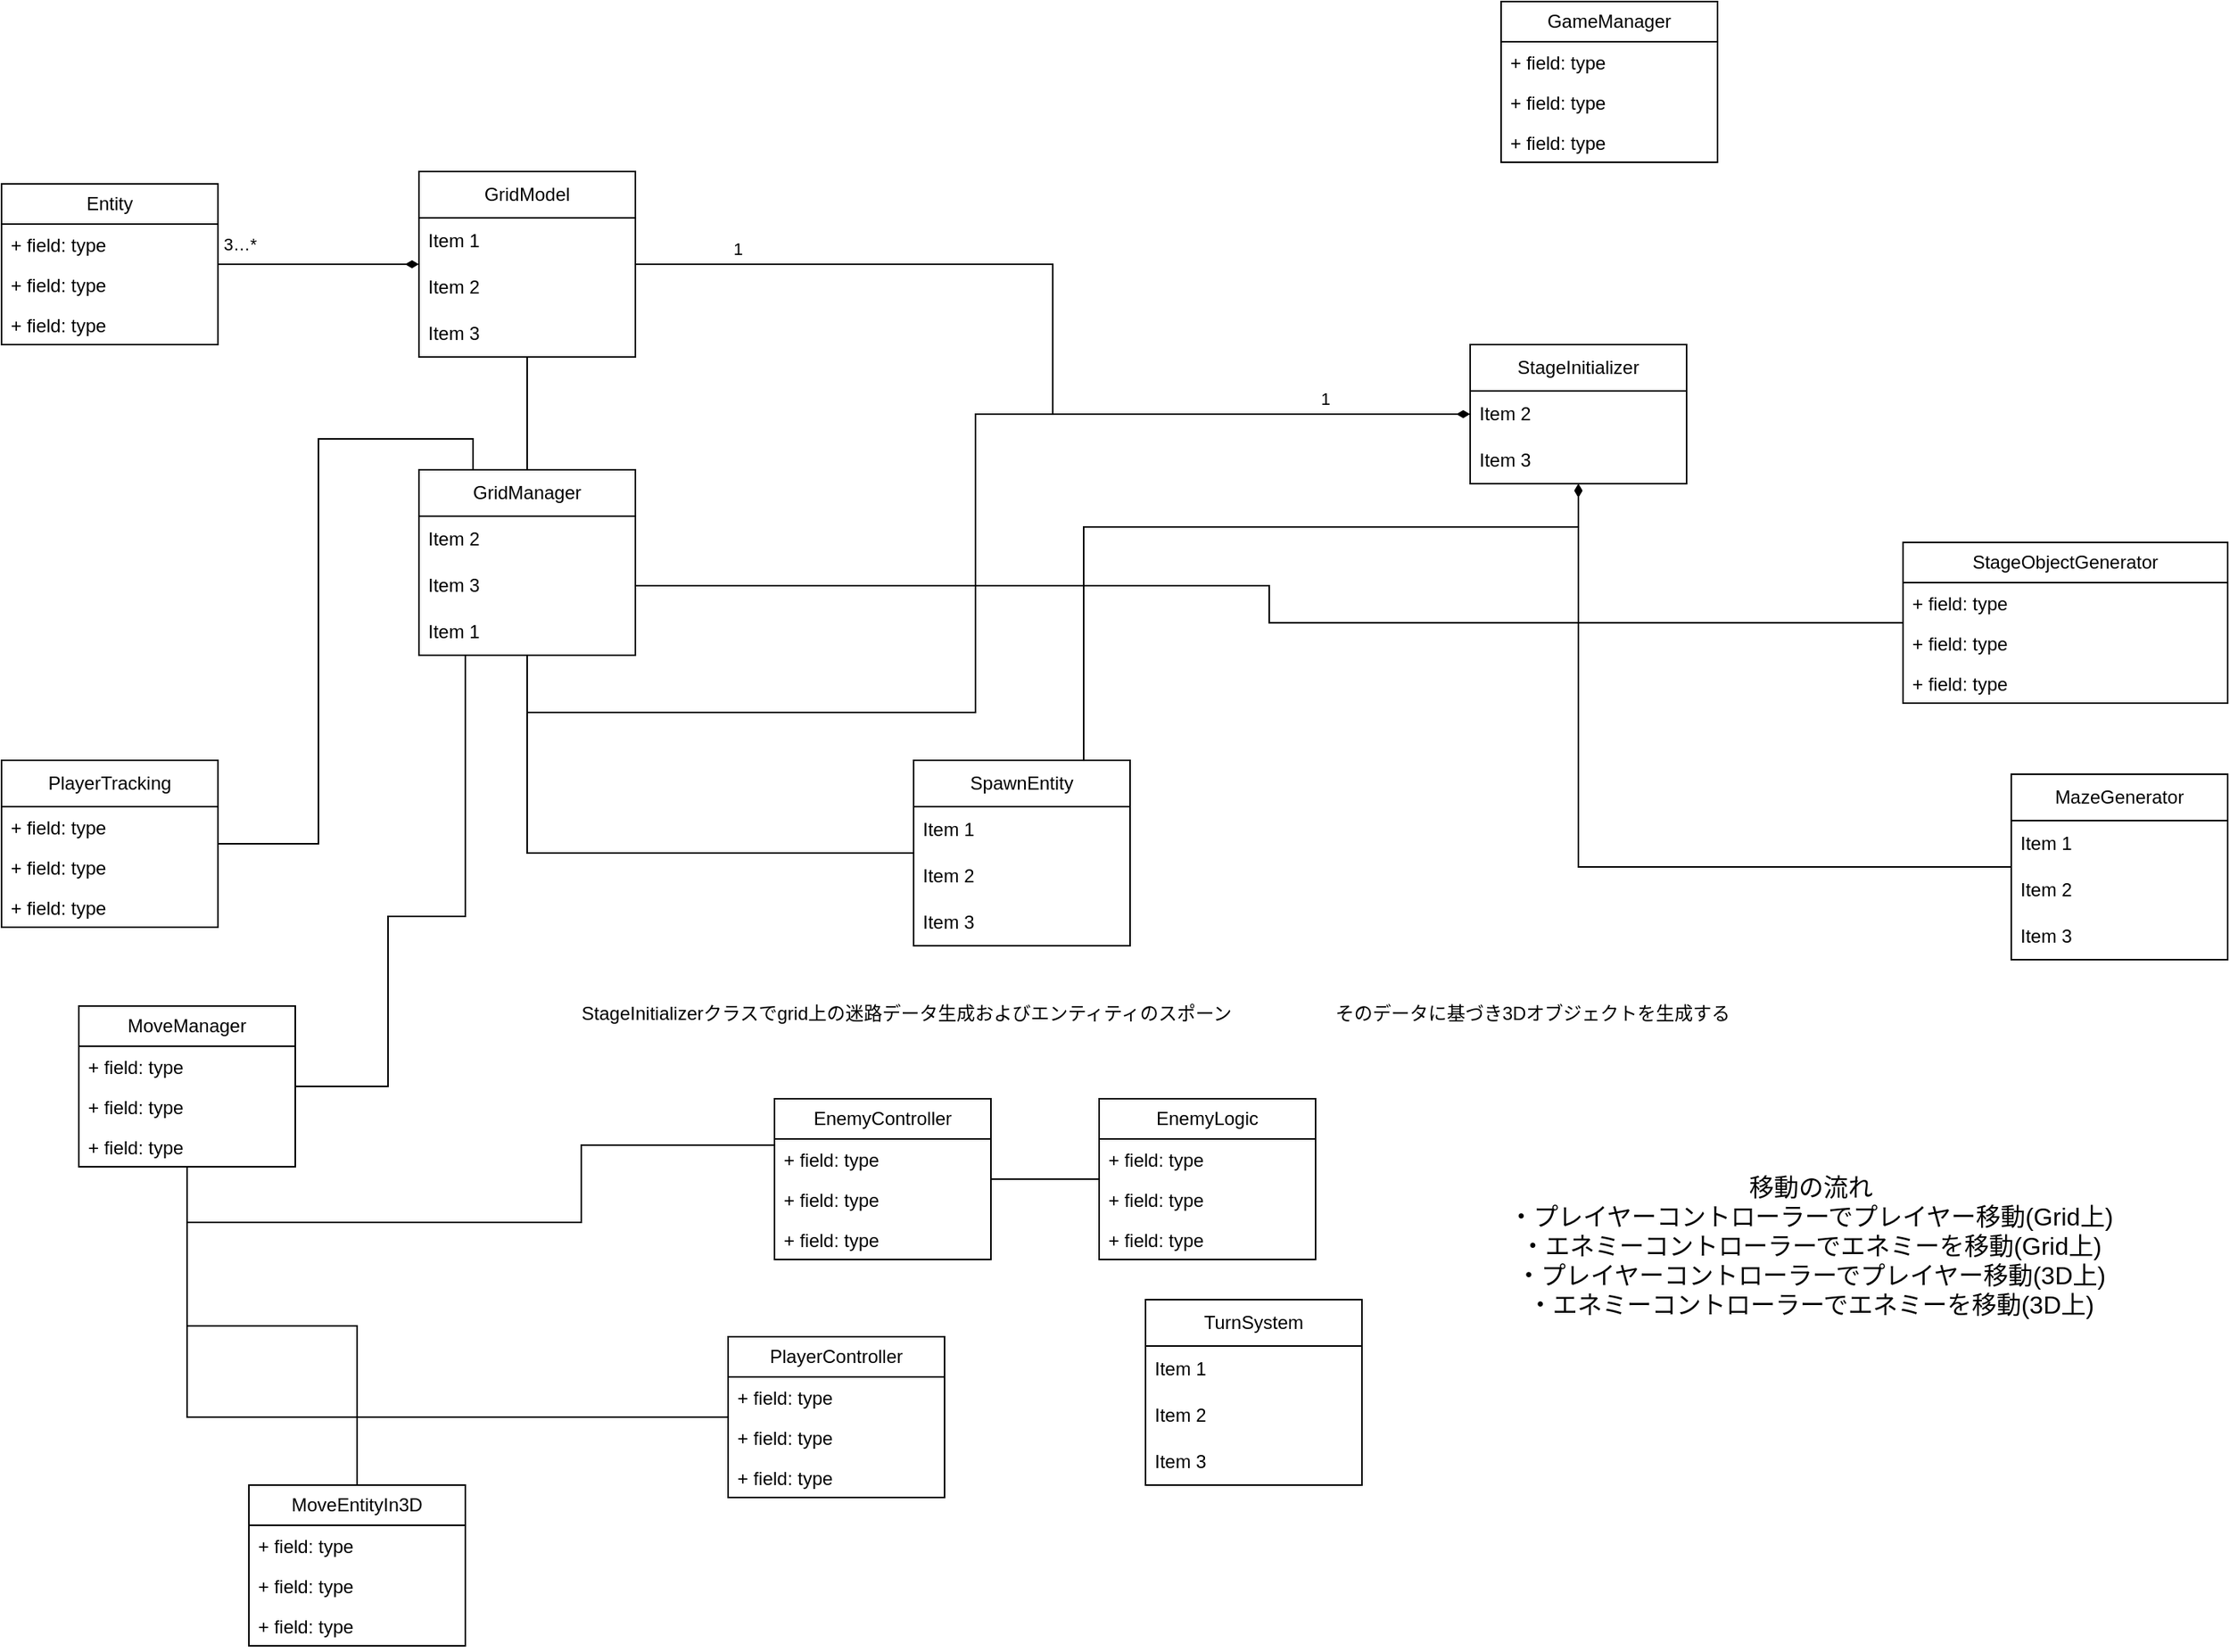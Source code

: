<mxfile version="26.0.6">
  <diagram id="C5RBs43oDa-KdzZeNtuy" name="Page-1">
    <mxGraphModel dx="1493" dy="645" grid="1" gridSize="10" guides="1" tooltips="1" connect="1" arrows="1" fold="1" page="1" pageScale="1" pageWidth="1654" pageHeight="1169" math="0" shadow="0">
      <root>
        <mxCell id="WIyWlLk6GJQsqaUBKTNV-0" />
        <mxCell id="WIyWlLk6GJQsqaUBKTNV-1" parent="WIyWlLk6GJQsqaUBKTNV-0" />
        <mxCell id="fzdSfM4981i4qxSTPfe_-46" style="edgeStyle=orthogonalEdgeStyle;rounded=0;orthogonalLoop=1;jettySize=auto;html=1;endArrow=diamondThin;endFill=1;endSize=6;" parent="WIyWlLk6GJQsqaUBKTNV-1" source="fzdSfM4981i4qxSTPfe_-0" target="fzdSfM4981i4qxSTPfe_-8" edge="1">
          <mxGeometry relative="1" as="geometry" />
        </mxCell>
        <mxCell id="3nV1PzhZ65kFF9xZ_xXm-18" value="1" style="edgeLabel;html=1;align=center;verticalAlign=middle;resizable=0;points=[];" parent="fzdSfM4981i4qxSTPfe_-46" vertex="1" connectable="0">
          <mxGeometry x="-0.795" relative="1" as="geometry">
            <mxPoint y="-10" as="offset" />
          </mxGeometry>
        </mxCell>
        <mxCell id="3nV1PzhZ65kFF9xZ_xXm-19" value="1" style="edgeLabel;html=1;align=center;verticalAlign=middle;resizable=0;points=[];" parent="fzdSfM4981i4qxSTPfe_-46" vertex="1" connectable="0">
          <mxGeometry x="0.705" y="2" relative="1" as="geometry">
            <mxPoint y="-8" as="offset" />
          </mxGeometry>
        </mxCell>
        <mxCell id="fzdSfM4981i4qxSTPfe_-0" value="GridModel" style="swimlane;fontStyle=0;childLayout=stackLayout;horizontal=1;startSize=30;horizontalStack=0;resizeParent=1;resizeParentMax=0;resizeLast=0;collapsible=1;marginBottom=0;whiteSpace=wrap;html=1;" parent="WIyWlLk6GJQsqaUBKTNV-1" vertex="1">
          <mxGeometry x="440" y="150" width="140" height="120" as="geometry" />
        </mxCell>
        <mxCell id="fzdSfM4981i4qxSTPfe_-1" value="Item 1" style="text;strokeColor=none;fillColor=none;align=left;verticalAlign=middle;spacingLeft=4;spacingRight=4;overflow=hidden;points=[[0,0.5],[1,0.5]];portConstraint=eastwest;rotatable=0;whiteSpace=wrap;html=1;" parent="fzdSfM4981i4qxSTPfe_-0" vertex="1">
          <mxGeometry y="30" width="140" height="30" as="geometry" />
        </mxCell>
        <mxCell id="fzdSfM4981i4qxSTPfe_-2" value="Item 2" style="text;strokeColor=none;fillColor=none;align=left;verticalAlign=middle;spacingLeft=4;spacingRight=4;overflow=hidden;points=[[0,0.5],[1,0.5]];portConstraint=eastwest;rotatable=0;whiteSpace=wrap;html=1;" parent="fzdSfM4981i4qxSTPfe_-0" vertex="1">
          <mxGeometry y="60" width="140" height="30" as="geometry" />
        </mxCell>
        <mxCell id="fzdSfM4981i4qxSTPfe_-3" value="Item 3" style="text;strokeColor=none;fillColor=none;align=left;verticalAlign=middle;spacingLeft=4;spacingRight=4;overflow=hidden;points=[[0,0.5],[1,0.5]];portConstraint=eastwest;rotatable=0;whiteSpace=wrap;html=1;" parent="fzdSfM4981i4qxSTPfe_-0" vertex="1">
          <mxGeometry y="90" width="140" height="30" as="geometry" />
        </mxCell>
        <mxCell id="fzdSfM4981i4qxSTPfe_-31" style="edgeStyle=orthogonalEdgeStyle;rounded=0;orthogonalLoop=1;jettySize=auto;html=1;endArrow=none;startFill=0;" parent="WIyWlLk6GJQsqaUBKTNV-1" source="fzdSfM4981i4qxSTPfe_-0" target="fzdSfM4981i4qxSTPfe_-4" edge="1">
          <mxGeometry relative="1" as="geometry" />
        </mxCell>
        <mxCell id="3nV1PzhZ65kFF9xZ_xXm-46" style="edgeStyle=orthogonalEdgeStyle;rounded=0;orthogonalLoop=1;jettySize=auto;html=1;endArrow=none;endFill=1;startFill=0;" parent="WIyWlLk6GJQsqaUBKTNV-1" source="fzdSfM4981i4qxSTPfe_-4" target="fzdSfM4981i4qxSTPfe_-8" edge="1">
          <mxGeometry relative="1" as="geometry">
            <Array as="points">
              <mxPoint x="800" y="500" />
            </Array>
          </mxGeometry>
        </mxCell>
        <mxCell id="fzdSfM4981i4qxSTPfe_-4" value="GridManager" style="swimlane;fontStyle=0;childLayout=stackLayout;horizontal=1;startSize=30;horizontalStack=0;resizeParent=1;resizeParentMax=0;resizeLast=0;collapsible=1;marginBottom=0;whiteSpace=wrap;html=1;" parent="WIyWlLk6GJQsqaUBKTNV-1" vertex="1">
          <mxGeometry x="440" y="343" width="140" height="120" as="geometry" />
        </mxCell>
        <mxCell id="fzdSfM4981i4qxSTPfe_-6" value="Item 2" style="text;strokeColor=none;fillColor=none;align=left;verticalAlign=middle;spacingLeft=4;spacingRight=4;overflow=hidden;points=[[0,0.5],[1,0.5]];portConstraint=eastwest;rotatable=0;whiteSpace=wrap;html=1;" parent="fzdSfM4981i4qxSTPfe_-4" vertex="1">
          <mxGeometry y="30" width="140" height="30" as="geometry" />
        </mxCell>
        <mxCell id="fzdSfM4981i4qxSTPfe_-7" value="Item 3" style="text;strokeColor=none;fillColor=none;align=left;verticalAlign=middle;spacingLeft=4;spacingRight=4;overflow=hidden;points=[[0,0.5],[1,0.5]];portConstraint=eastwest;rotatable=0;whiteSpace=wrap;html=1;" parent="fzdSfM4981i4qxSTPfe_-4" vertex="1">
          <mxGeometry y="60" width="140" height="30" as="geometry" />
        </mxCell>
        <mxCell id="fzdSfM4981i4qxSTPfe_-5" value="Item 1" style="text;strokeColor=none;fillColor=none;align=left;verticalAlign=middle;spacingLeft=4;spacingRight=4;overflow=hidden;points=[[0,0.5],[1,0.5]];portConstraint=eastwest;rotatable=0;whiteSpace=wrap;html=1;" parent="fzdSfM4981i4qxSTPfe_-4" vertex="1">
          <mxGeometry y="90" width="140" height="30" as="geometry" />
        </mxCell>
        <mxCell id="fzdSfM4981i4qxSTPfe_-8" value="StageInitializer" style="swimlane;fontStyle=0;childLayout=stackLayout;horizontal=1;startSize=30;horizontalStack=0;resizeParent=1;resizeParentMax=0;resizeLast=0;collapsible=1;marginBottom=0;whiteSpace=wrap;html=1;" parent="WIyWlLk6GJQsqaUBKTNV-1" vertex="1">
          <mxGeometry x="1120" y="262" width="140" height="90" as="geometry" />
        </mxCell>
        <mxCell id="fzdSfM4981i4qxSTPfe_-10" value="Item 2" style="text;strokeColor=none;fillColor=none;align=left;verticalAlign=middle;spacingLeft=4;spacingRight=4;overflow=hidden;points=[[0,0.5],[1,0.5]];portConstraint=eastwest;rotatable=0;whiteSpace=wrap;html=1;" parent="fzdSfM4981i4qxSTPfe_-8" vertex="1">
          <mxGeometry y="30" width="140" height="30" as="geometry" />
        </mxCell>
        <mxCell id="fzdSfM4981i4qxSTPfe_-11" value="Item 3" style="text;strokeColor=none;fillColor=none;align=left;verticalAlign=middle;spacingLeft=4;spacingRight=4;overflow=hidden;points=[[0,0.5],[1,0.5]];portConstraint=eastwest;rotatable=0;whiteSpace=wrap;html=1;" parent="fzdSfM4981i4qxSTPfe_-8" vertex="1">
          <mxGeometry y="60" width="140" height="30" as="geometry" />
        </mxCell>
        <mxCell id="3nV1PzhZ65kFF9xZ_xXm-27" style="edgeStyle=orthogonalEdgeStyle;rounded=0;orthogonalLoop=1;jettySize=auto;html=1;endArrow=diamondThin;endFill=1;" parent="WIyWlLk6GJQsqaUBKTNV-1" source="fzdSfM4981i4qxSTPfe_-12" target="fzdSfM4981i4qxSTPfe_-8" edge="1">
          <mxGeometry relative="1" as="geometry" />
        </mxCell>
        <mxCell id="fzdSfM4981i4qxSTPfe_-12" value="MazeGenerator" style="swimlane;fontStyle=0;childLayout=stackLayout;horizontal=1;startSize=30;horizontalStack=0;resizeParent=1;resizeParentMax=0;resizeLast=0;collapsible=1;marginBottom=0;whiteSpace=wrap;html=1;" parent="WIyWlLk6GJQsqaUBKTNV-1" vertex="1">
          <mxGeometry x="1470" y="540" width="140" height="120" as="geometry" />
        </mxCell>
        <mxCell id="fzdSfM4981i4qxSTPfe_-13" value="Item 1" style="text;strokeColor=none;fillColor=none;align=left;verticalAlign=middle;spacingLeft=4;spacingRight=4;overflow=hidden;points=[[0,0.5],[1,0.5]];portConstraint=eastwest;rotatable=0;whiteSpace=wrap;html=1;" parent="fzdSfM4981i4qxSTPfe_-12" vertex="1">
          <mxGeometry y="30" width="140" height="30" as="geometry" />
        </mxCell>
        <mxCell id="fzdSfM4981i4qxSTPfe_-14" value="Item 2" style="text;strokeColor=none;fillColor=none;align=left;verticalAlign=middle;spacingLeft=4;spacingRight=4;overflow=hidden;points=[[0,0.5],[1,0.5]];portConstraint=eastwest;rotatable=0;whiteSpace=wrap;html=1;" parent="fzdSfM4981i4qxSTPfe_-12" vertex="1">
          <mxGeometry y="60" width="140" height="30" as="geometry" />
        </mxCell>
        <mxCell id="fzdSfM4981i4qxSTPfe_-15" value="Item 3" style="text;strokeColor=none;fillColor=none;align=left;verticalAlign=middle;spacingLeft=4;spacingRight=4;overflow=hidden;points=[[0,0.5],[1,0.5]];portConstraint=eastwest;rotatable=0;whiteSpace=wrap;html=1;" parent="fzdSfM4981i4qxSTPfe_-12" vertex="1">
          <mxGeometry y="90" width="140" height="30" as="geometry" />
        </mxCell>
        <mxCell id="3nV1PzhZ65kFF9xZ_xXm-28" style="edgeStyle=orthogonalEdgeStyle;rounded=0;orthogonalLoop=1;jettySize=auto;html=1;endArrow=diamondThin;endFill=1;" parent="WIyWlLk6GJQsqaUBKTNV-1" source="fzdSfM4981i4qxSTPfe_-17" target="fzdSfM4981i4qxSTPfe_-8" edge="1">
          <mxGeometry relative="1" as="geometry">
            <Array as="points">
              <mxPoint x="870" y="380" />
            </Array>
          </mxGeometry>
        </mxCell>
        <mxCell id="3nV1PzhZ65kFF9xZ_xXm-59" style="edgeStyle=orthogonalEdgeStyle;rounded=0;orthogonalLoop=1;jettySize=auto;html=1;endArrow=none;startFill=0;" parent="WIyWlLk6GJQsqaUBKTNV-1" source="fzdSfM4981i4qxSTPfe_-17" target="fzdSfM4981i4qxSTPfe_-4" edge="1">
          <mxGeometry relative="1" as="geometry" />
        </mxCell>
        <mxCell id="fzdSfM4981i4qxSTPfe_-17" value="SpawnEntity" style="swimlane;fontStyle=0;childLayout=stackLayout;horizontal=1;startSize=30;horizontalStack=0;resizeParent=1;resizeParentMax=0;resizeLast=0;collapsible=1;marginBottom=0;whiteSpace=wrap;html=1;" parent="WIyWlLk6GJQsqaUBKTNV-1" vertex="1">
          <mxGeometry x="760" y="531" width="140" height="120" as="geometry" />
        </mxCell>
        <mxCell id="fzdSfM4981i4qxSTPfe_-18" value="Item 1" style="text;strokeColor=none;fillColor=none;align=left;verticalAlign=middle;spacingLeft=4;spacingRight=4;overflow=hidden;points=[[0,0.5],[1,0.5]];portConstraint=eastwest;rotatable=0;whiteSpace=wrap;html=1;" parent="fzdSfM4981i4qxSTPfe_-17" vertex="1">
          <mxGeometry y="30" width="140" height="30" as="geometry" />
        </mxCell>
        <mxCell id="fzdSfM4981i4qxSTPfe_-19" value="Item 2" style="text;strokeColor=none;fillColor=none;align=left;verticalAlign=middle;spacingLeft=4;spacingRight=4;overflow=hidden;points=[[0,0.5],[1,0.5]];portConstraint=eastwest;rotatable=0;whiteSpace=wrap;html=1;" parent="fzdSfM4981i4qxSTPfe_-17" vertex="1">
          <mxGeometry y="60" width="140" height="30" as="geometry" />
        </mxCell>
        <mxCell id="fzdSfM4981i4qxSTPfe_-20" value="Item 3" style="text;strokeColor=none;fillColor=none;align=left;verticalAlign=middle;spacingLeft=4;spacingRight=4;overflow=hidden;points=[[0,0.5],[1,0.5]];portConstraint=eastwest;rotatable=0;whiteSpace=wrap;html=1;" parent="fzdSfM4981i4qxSTPfe_-17" vertex="1">
          <mxGeometry y="90" width="140" height="30" as="geometry" />
        </mxCell>
        <mxCell id="3nV1PzhZ65kFF9xZ_xXm-24" style="edgeStyle=orthogonalEdgeStyle;rounded=0;orthogonalLoop=1;jettySize=auto;html=1;endArrow=diamondThin;endFill=1;" parent="WIyWlLk6GJQsqaUBKTNV-1" source="3nV1PzhZ65kFF9xZ_xXm-20" target="fzdSfM4981i4qxSTPfe_-0" edge="1">
          <mxGeometry relative="1" as="geometry" />
        </mxCell>
        <mxCell id="3nV1PzhZ65kFF9xZ_xXm-25" value="3…*" style="edgeLabel;html=1;align=center;verticalAlign=middle;resizable=0;points=[];" parent="3nV1PzhZ65kFF9xZ_xXm-24" vertex="1" connectable="0">
          <mxGeometry x="-0.793" y="2" relative="1" as="geometry">
            <mxPoint y="-11" as="offset" />
          </mxGeometry>
        </mxCell>
        <mxCell id="3nV1PzhZ65kFF9xZ_xXm-20" value="Entity" style="swimlane;fontStyle=0;childLayout=stackLayout;horizontal=1;startSize=26;fillColor=none;horizontalStack=0;resizeParent=1;resizeParentMax=0;resizeLast=0;collapsible=1;marginBottom=0;whiteSpace=wrap;html=1;" parent="WIyWlLk6GJQsqaUBKTNV-1" vertex="1">
          <mxGeometry x="170" y="158" width="140" height="104" as="geometry" />
        </mxCell>
        <mxCell id="3nV1PzhZ65kFF9xZ_xXm-21" value="+ field: type" style="text;strokeColor=none;fillColor=none;align=left;verticalAlign=top;spacingLeft=4;spacingRight=4;overflow=hidden;rotatable=0;points=[[0,0.5],[1,0.5]];portConstraint=eastwest;whiteSpace=wrap;html=1;" parent="3nV1PzhZ65kFF9xZ_xXm-20" vertex="1">
          <mxGeometry y="26" width="140" height="26" as="geometry" />
        </mxCell>
        <mxCell id="3nV1PzhZ65kFF9xZ_xXm-22" value="+ field: type" style="text;strokeColor=none;fillColor=none;align=left;verticalAlign=top;spacingLeft=4;spacingRight=4;overflow=hidden;rotatable=0;points=[[0,0.5],[1,0.5]];portConstraint=eastwest;whiteSpace=wrap;html=1;" parent="3nV1PzhZ65kFF9xZ_xXm-20" vertex="1">
          <mxGeometry y="52" width="140" height="26" as="geometry" />
        </mxCell>
        <mxCell id="3nV1PzhZ65kFF9xZ_xXm-23" value="+ field: type" style="text;strokeColor=none;fillColor=none;align=left;verticalAlign=top;spacingLeft=4;spacingRight=4;overflow=hidden;rotatable=0;points=[[0,0.5],[1,0.5]];portConstraint=eastwest;whiteSpace=wrap;html=1;" parent="3nV1PzhZ65kFF9xZ_xXm-20" vertex="1">
          <mxGeometry y="78" width="140" height="26" as="geometry" />
        </mxCell>
        <mxCell id="3nV1PzhZ65kFF9xZ_xXm-29" value="GameManager" style="swimlane;fontStyle=0;childLayout=stackLayout;horizontal=1;startSize=26;fillColor=none;horizontalStack=0;resizeParent=1;resizeParentMax=0;resizeLast=0;collapsible=1;marginBottom=0;whiteSpace=wrap;html=1;" parent="WIyWlLk6GJQsqaUBKTNV-1" vertex="1">
          <mxGeometry x="1140" y="40" width="140" height="104" as="geometry" />
        </mxCell>
        <mxCell id="3nV1PzhZ65kFF9xZ_xXm-30" value="+ field: type" style="text;strokeColor=none;fillColor=none;align=left;verticalAlign=top;spacingLeft=4;spacingRight=4;overflow=hidden;rotatable=0;points=[[0,0.5],[1,0.5]];portConstraint=eastwest;whiteSpace=wrap;html=1;" parent="3nV1PzhZ65kFF9xZ_xXm-29" vertex="1">
          <mxGeometry y="26" width="140" height="26" as="geometry" />
        </mxCell>
        <mxCell id="3nV1PzhZ65kFF9xZ_xXm-31" value="+ field: type" style="text;strokeColor=none;fillColor=none;align=left;verticalAlign=top;spacingLeft=4;spacingRight=4;overflow=hidden;rotatable=0;points=[[0,0.5],[1,0.5]];portConstraint=eastwest;whiteSpace=wrap;html=1;" parent="3nV1PzhZ65kFF9xZ_xXm-29" vertex="1">
          <mxGeometry y="52" width="140" height="26" as="geometry" />
        </mxCell>
        <mxCell id="3nV1PzhZ65kFF9xZ_xXm-32" value="+ field: type" style="text;strokeColor=none;fillColor=none;align=left;verticalAlign=top;spacingLeft=4;spacingRight=4;overflow=hidden;rotatable=0;points=[[0,0.5],[1,0.5]];portConstraint=eastwest;whiteSpace=wrap;html=1;" parent="3nV1PzhZ65kFF9xZ_xXm-29" vertex="1">
          <mxGeometry y="78" width="140" height="26" as="geometry" />
        </mxCell>
        <mxCell id="3nV1PzhZ65kFF9xZ_xXm-33" value="StageInitializerクラスでgrid上の迷路データ生成およびエンティティのスポーン" style="text;html=1;align=center;verticalAlign=middle;resizable=0;points=[];autosize=1;strokeColor=none;fillColor=none;" parent="WIyWlLk6GJQsqaUBKTNV-1" vertex="1">
          <mxGeometry x="530" y="680" width="450" height="30" as="geometry" />
        </mxCell>
        <mxCell id="3nV1PzhZ65kFF9xZ_xXm-35" value="そのデータに基づき3Dオブジェクトを生成する" style="text;html=1;align=center;verticalAlign=middle;resizable=0;points=[];autosize=1;strokeColor=none;fillColor=none;" parent="WIyWlLk6GJQsqaUBKTNV-1" vertex="1">
          <mxGeometry x="1020" y="680" width="280" height="30" as="geometry" />
        </mxCell>
        <mxCell id="3nV1PzhZ65kFF9xZ_xXm-36" value="StageObjectGenerator" style="swimlane;fontStyle=0;childLayout=stackLayout;horizontal=1;startSize=26;fillColor=none;horizontalStack=0;resizeParent=1;resizeParentMax=0;resizeLast=0;collapsible=1;marginBottom=0;whiteSpace=wrap;html=1;" parent="WIyWlLk6GJQsqaUBKTNV-1" vertex="1">
          <mxGeometry x="1400" y="390" width="210" height="104" as="geometry" />
        </mxCell>
        <mxCell id="3nV1PzhZ65kFF9xZ_xXm-37" value="+ field: type" style="text;strokeColor=none;fillColor=none;align=left;verticalAlign=top;spacingLeft=4;spacingRight=4;overflow=hidden;rotatable=0;points=[[0,0.5],[1,0.5]];portConstraint=eastwest;whiteSpace=wrap;html=1;" parent="3nV1PzhZ65kFF9xZ_xXm-36" vertex="1">
          <mxGeometry y="26" width="210" height="26" as="geometry" />
        </mxCell>
        <mxCell id="3nV1PzhZ65kFF9xZ_xXm-38" value="+ field: type" style="text;strokeColor=none;fillColor=none;align=left;verticalAlign=top;spacingLeft=4;spacingRight=4;overflow=hidden;rotatable=0;points=[[0,0.5],[1,0.5]];portConstraint=eastwest;whiteSpace=wrap;html=1;" parent="3nV1PzhZ65kFF9xZ_xXm-36" vertex="1">
          <mxGeometry y="52" width="210" height="26" as="geometry" />
        </mxCell>
        <mxCell id="3nV1PzhZ65kFF9xZ_xXm-39" value="+ field: type" style="text;strokeColor=none;fillColor=none;align=left;verticalAlign=top;spacingLeft=4;spacingRight=4;overflow=hidden;rotatable=0;points=[[0,0.5],[1,0.5]];portConstraint=eastwest;whiteSpace=wrap;html=1;" parent="3nV1PzhZ65kFF9xZ_xXm-36" vertex="1">
          <mxGeometry y="78" width="210" height="26" as="geometry" />
        </mxCell>
        <mxCell id="3nV1PzhZ65kFF9xZ_xXm-60" style="edgeStyle=orthogonalEdgeStyle;rounded=0;orthogonalLoop=1;jettySize=auto;html=1;entryX=0.25;entryY=0;entryDx=0;entryDy=0;endArrow=none;startFill=0;" parent="WIyWlLk6GJQsqaUBKTNV-1" source="3nV1PzhZ65kFF9xZ_xXm-41" target="fzdSfM4981i4qxSTPfe_-4" edge="1">
          <mxGeometry relative="1" as="geometry" />
        </mxCell>
        <mxCell id="3nV1PzhZ65kFF9xZ_xXm-41" value="PlayerTracking" style="swimlane;fontStyle=0;childLayout=stackLayout;horizontal=1;startSize=30;fillColor=none;horizontalStack=0;resizeParent=1;resizeParentMax=0;resizeLast=0;collapsible=1;marginBottom=0;whiteSpace=wrap;html=1;" parent="WIyWlLk6GJQsqaUBKTNV-1" vertex="1">
          <mxGeometry x="170" y="531" width="140" height="108" as="geometry" />
        </mxCell>
        <mxCell id="3nV1PzhZ65kFF9xZ_xXm-42" value="+ field: type" style="text;strokeColor=none;fillColor=none;align=left;verticalAlign=top;spacingLeft=4;spacingRight=4;overflow=hidden;rotatable=0;points=[[0,0.5],[1,0.5]];portConstraint=eastwest;whiteSpace=wrap;html=1;" parent="3nV1PzhZ65kFF9xZ_xXm-41" vertex="1">
          <mxGeometry y="30" width="140" height="26" as="geometry" />
        </mxCell>
        <mxCell id="3nV1PzhZ65kFF9xZ_xXm-43" value="+ field: type" style="text;strokeColor=none;fillColor=none;align=left;verticalAlign=top;spacingLeft=4;spacingRight=4;overflow=hidden;rotatable=0;points=[[0,0.5],[1,0.5]];portConstraint=eastwest;whiteSpace=wrap;html=1;" parent="3nV1PzhZ65kFF9xZ_xXm-41" vertex="1">
          <mxGeometry y="56" width="140" height="26" as="geometry" />
        </mxCell>
        <mxCell id="3nV1PzhZ65kFF9xZ_xXm-44" value="+ field: type" style="text;strokeColor=none;fillColor=none;align=left;verticalAlign=top;spacingLeft=4;spacingRight=4;overflow=hidden;rotatable=0;points=[[0,0.5],[1,0.5]];portConstraint=eastwest;whiteSpace=wrap;html=1;" parent="3nV1PzhZ65kFF9xZ_xXm-41" vertex="1">
          <mxGeometry y="82" width="140" height="26" as="geometry" />
        </mxCell>
        <mxCell id="3nV1PzhZ65kFF9xZ_xXm-45" style="edgeStyle=orthogonalEdgeStyle;rounded=0;orthogonalLoop=1;jettySize=auto;html=1;exitX=1;exitY=0.5;exitDx=0;exitDy=0;endArrow=none;endFill=1;startFill=0;" parent="WIyWlLk6GJQsqaUBKTNV-1" source="fzdSfM4981i4qxSTPfe_-7" target="3nV1PzhZ65kFF9xZ_xXm-36" edge="1">
          <mxGeometry relative="1" as="geometry" />
        </mxCell>
        <mxCell id="3nV1PzhZ65kFF9xZ_xXm-57" style="edgeStyle=orthogonalEdgeStyle;rounded=0;orthogonalLoop=1;jettySize=auto;html=1;endArrow=none;startFill=0;" parent="WIyWlLk6GJQsqaUBKTNV-1" source="3nV1PzhZ65kFF9xZ_xXm-47" target="fzdSfM4981i4qxSTPfe_-4" edge="1">
          <mxGeometry relative="1" as="geometry">
            <Array as="points">
              <mxPoint x="420" y="632" />
              <mxPoint x="470" y="632" />
            </Array>
          </mxGeometry>
        </mxCell>
        <mxCell id="3nV1PzhZ65kFF9xZ_xXm-47" value="MoveManager" style="swimlane;fontStyle=0;childLayout=stackLayout;horizontal=1;startSize=26;fillColor=none;horizontalStack=0;resizeParent=1;resizeParentMax=0;resizeLast=0;collapsible=1;marginBottom=0;whiteSpace=wrap;html=1;" parent="WIyWlLk6GJQsqaUBKTNV-1" vertex="1">
          <mxGeometry x="220" y="690" width="140" height="104" as="geometry" />
        </mxCell>
        <mxCell id="3nV1PzhZ65kFF9xZ_xXm-48" value="+ field: type" style="text;strokeColor=none;fillColor=none;align=left;verticalAlign=top;spacingLeft=4;spacingRight=4;overflow=hidden;rotatable=0;points=[[0,0.5],[1,0.5]];portConstraint=eastwest;whiteSpace=wrap;html=1;" parent="3nV1PzhZ65kFF9xZ_xXm-47" vertex="1">
          <mxGeometry y="26" width="140" height="26" as="geometry" />
        </mxCell>
        <mxCell id="3nV1PzhZ65kFF9xZ_xXm-49" value="+ field: type" style="text;strokeColor=none;fillColor=none;align=left;verticalAlign=top;spacingLeft=4;spacingRight=4;overflow=hidden;rotatable=0;points=[[0,0.5],[1,0.5]];portConstraint=eastwest;whiteSpace=wrap;html=1;" parent="3nV1PzhZ65kFF9xZ_xXm-47" vertex="1">
          <mxGeometry y="52" width="140" height="26" as="geometry" />
        </mxCell>
        <mxCell id="3nV1PzhZ65kFF9xZ_xXm-50" value="+ field: type" style="text;strokeColor=none;fillColor=none;align=left;verticalAlign=top;spacingLeft=4;spacingRight=4;overflow=hidden;rotatable=0;points=[[0,0.5],[1,0.5]];portConstraint=eastwest;whiteSpace=wrap;html=1;" parent="3nV1PzhZ65kFF9xZ_xXm-47" vertex="1">
          <mxGeometry y="78" width="140" height="26" as="geometry" />
        </mxCell>
        <mxCell id="3nV1PzhZ65kFF9xZ_xXm-56" style="edgeStyle=orthogonalEdgeStyle;rounded=0;orthogonalLoop=1;jettySize=auto;html=1;endArrow=none;startFill=0;" parent="WIyWlLk6GJQsqaUBKTNV-1" source="3nV1PzhZ65kFF9xZ_xXm-51" target="3nV1PzhZ65kFF9xZ_xXm-47" edge="1">
          <mxGeometry relative="1" as="geometry" />
        </mxCell>
        <mxCell id="3nV1PzhZ65kFF9xZ_xXm-51" value="MoveEntityIn3D" style="swimlane;fontStyle=0;childLayout=stackLayout;horizontal=1;startSize=26;fillColor=none;horizontalStack=0;resizeParent=1;resizeParentMax=0;resizeLast=0;collapsible=1;marginBottom=0;whiteSpace=wrap;html=1;" parent="WIyWlLk6GJQsqaUBKTNV-1" vertex="1">
          <mxGeometry x="330" y="1000" width="140" height="104" as="geometry" />
        </mxCell>
        <mxCell id="3nV1PzhZ65kFF9xZ_xXm-52" value="+ field: type" style="text;strokeColor=none;fillColor=none;align=left;verticalAlign=top;spacingLeft=4;spacingRight=4;overflow=hidden;rotatable=0;points=[[0,0.5],[1,0.5]];portConstraint=eastwest;whiteSpace=wrap;html=1;" parent="3nV1PzhZ65kFF9xZ_xXm-51" vertex="1">
          <mxGeometry y="26" width="140" height="26" as="geometry" />
        </mxCell>
        <mxCell id="3nV1PzhZ65kFF9xZ_xXm-53" value="+ field: type" style="text;strokeColor=none;fillColor=none;align=left;verticalAlign=top;spacingLeft=4;spacingRight=4;overflow=hidden;rotatable=0;points=[[0,0.5],[1,0.5]];portConstraint=eastwest;whiteSpace=wrap;html=1;" parent="3nV1PzhZ65kFF9xZ_xXm-51" vertex="1">
          <mxGeometry y="52" width="140" height="26" as="geometry" />
        </mxCell>
        <mxCell id="3nV1PzhZ65kFF9xZ_xXm-54" value="+ field: type" style="text;strokeColor=none;fillColor=none;align=left;verticalAlign=top;spacingLeft=4;spacingRight=4;overflow=hidden;rotatable=0;points=[[0,0.5],[1,0.5]];portConstraint=eastwest;whiteSpace=wrap;html=1;" parent="3nV1PzhZ65kFF9xZ_xXm-51" vertex="1">
          <mxGeometry y="78" width="140" height="26" as="geometry" />
        </mxCell>
        <mxCell id="3nV1PzhZ65kFF9xZ_xXm-73" style="edgeStyle=orthogonalEdgeStyle;rounded=0;orthogonalLoop=1;jettySize=auto;html=1;endArrow=none;startFill=0;" parent="WIyWlLk6GJQsqaUBKTNV-1" source="3nV1PzhZ65kFF9xZ_xXm-61" target="3nV1PzhZ65kFF9xZ_xXm-47" edge="1">
          <mxGeometry relative="1" as="geometry" />
        </mxCell>
        <mxCell id="3nV1PzhZ65kFF9xZ_xXm-61" value="PlayerController" style="swimlane;fontStyle=0;childLayout=stackLayout;horizontal=1;startSize=26;fillColor=none;horizontalStack=0;resizeParent=1;resizeParentMax=0;resizeLast=0;collapsible=1;marginBottom=0;whiteSpace=wrap;html=1;" parent="WIyWlLk6GJQsqaUBKTNV-1" vertex="1">
          <mxGeometry x="640" y="904" width="140" height="104" as="geometry" />
        </mxCell>
        <mxCell id="3nV1PzhZ65kFF9xZ_xXm-62" value="+ field: type" style="text;strokeColor=none;fillColor=none;align=left;verticalAlign=top;spacingLeft=4;spacingRight=4;overflow=hidden;rotatable=0;points=[[0,0.5],[1,0.5]];portConstraint=eastwest;whiteSpace=wrap;html=1;" parent="3nV1PzhZ65kFF9xZ_xXm-61" vertex="1">
          <mxGeometry y="26" width="140" height="26" as="geometry" />
        </mxCell>
        <mxCell id="3nV1PzhZ65kFF9xZ_xXm-63" value="+ field: type" style="text;strokeColor=none;fillColor=none;align=left;verticalAlign=top;spacingLeft=4;spacingRight=4;overflow=hidden;rotatable=0;points=[[0,0.5],[1,0.5]];portConstraint=eastwest;whiteSpace=wrap;html=1;" parent="3nV1PzhZ65kFF9xZ_xXm-61" vertex="1">
          <mxGeometry y="52" width="140" height="26" as="geometry" />
        </mxCell>
        <mxCell id="3nV1PzhZ65kFF9xZ_xXm-64" value="+ field: type" style="text;strokeColor=none;fillColor=none;align=left;verticalAlign=top;spacingLeft=4;spacingRight=4;overflow=hidden;rotatable=0;points=[[0,0.5],[1,0.5]];portConstraint=eastwest;whiteSpace=wrap;html=1;" parent="3nV1PzhZ65kFF9xZ_xXm-61" vertex="1">
          <mxGeometry y="78" width="140" height="26" as="geometry" />
        </mxCell>
        <mxCell id="3nV1PzhZ65kFF9xZ_xXm-75" style="edgeStyle=orthogonalEdgeStyle;rounded=0;orthogonalLoop=1;jettySize=auto;html=1;endArrow=none;startFill=0;" parent="WIyWlLk6GJQsqaUBKTNV-1" source="3nV1PzhZ65kFF9xZ_xXm-65" target="3nV1PzhZ65kFF9xZ_xXm-47" edge="1">
          <mxGeometry relative="1" as="geometry">
            <Array as="points">
              <mxPoint x="545" y="780" />
              <mxPoint x="545" y="830" />
            </Array>
          </mxGeometry>
        </mxCell>
        <mxCell id="3nV1PzhZ65kFF9xZ_xXm-65" value="EnemyController" style="swimlane;fontStyle=0;childLayout=stackLayout;horizontal=1;startSize=26;fillColor=none;horizontalStack=0;resizeParent=1;resizeParentMax=0;resizeLast=0;collapsible=1;marginBottom=0;whiteSpace=wrap;html=1;" parent="WIyWlLk6GJQsqaUBKTNV-1" vertex="1">
          <mxGeometry x="670" y="750" width="140" height="104" as="geometry" />
        </mxCell>
        <mxCell id="3nV1PzhZ65kFF9xZ_xXm-66" value="+ field: type" style="text;strokeColor=none;fillColor=none;align=left;verticalAlign=top;spacingLeft=4;spacingRight=4;overflow=hidden;rotatable=0;points=[[0,0.5],[1,0.5]];portConstraint=eastwest;whiteSpace=wrap;html=1;" parent="3nV1PzhZ65kFF9xZ_xXm-65" vertex="1">
          <mxGeometry y="26" width="140" height="26" as="geometry" />
        </mxCell>
        <mxCell id="3nV1PzhZ65kFF9xZ_xXm-67" value="+ field: type" style="text;strokeColor=none;fillColor=none;align=left;verticalAlign=top;spacingLeft=4;spacingRight=4;overflow=hidden;rotatable=0;points=[[0,0.5],[1,0.5]];portConstraint=eastwest;whiteSpace=wrap;html=1;" parent="3nV1PzhZ65kFF9xZ_xXm-65" vertex="1">
          <mxGeometry y="52" width="140" height="26" as="geometry" />
        </mxCell>
        <mxCell id="3nV1PzhZ65kFF9xZ_xXm-68" value="+ field: type" style="text;strokeColor=none;fillColor=none;align=left;verticalAlign=top;spacingLeft=4;spacingRight=4;overflow=hidden;rotatable=0;points=[[0,0.5],[1,0.5]];portConstraint=eastwest;whiteSpace=wrap;html=1;" parent="3nV1PzhZ65kFF9xZ_xXm-65" vertex="1">
          <mxGeometry y="78" width="140" height="26" as="geometry" />
        </mxCell>
        <mxCell id="3nV1PzhZ65kFF9xZ_xXm-76" style="edgeStyle=orthogonalEdgeStyle;rounded=0;orthogonalLoop=1;jettySize=auto;html=1;endArrow=none;startFill=0;" parent="WIyWlLk6GJQsqaUBKTNV-1" source="3nV1PzhZ65kFF9xZ_xXm-69" target="3nV1PzhZ65kFF9xZ_xXm-65" edge="1">
          <mxGeometry relative="1" as="geometry" />
        </mxCell>
        <mxCell id="3nV1PzhZ65kFF9xZ_xXm-69" value="EnemyLogic" style="swimlane;fontStyle=0;childLayout=stackLayout;horizontal=1;startSize=26;fillColor=none;horizontalStack=0;resizeParent=1;resizeParentMax=0;resizeLast=0;collapsible=1;marginBottom=0;whiteSpace=wrap;html=1;" parent="WIyWlLk6GJQsqaUBKTNV-1" vertex="1">
          <mxGeometry x="880" y="750" width="140" height="104" as="geometry" />
        </mxCell>
        <mxCell id="3nV1PzhZ65kFF9xZ_xXm-70" value="+ field: type" style="text;strokeColor=none;fillColor=none;align=left;verticalAlign=top;spacingLeft=4;spacingRight=4;overflow=hidden;rotatable=0;points=[[0,0.5],[1,0.5]];portConstraint=eastwest;whiteSpace=wrap;html=1;" parent="3nV1PzhZ65kFF9xZ_xXm-69" vertex="1">
          <mxGeometry y="26" width="140" height="26" as="geometry" />
        </mxCell>
        <mxCell id="3nV1PzhZ65kFF9xZ_xXm-71" value="+ field: type" style="text;strokeColor=none;fillColor=none;align=left;verticalAlign=top;spacingLeft=4;spacingRight=4;overflow=hidden;rotatable=0;points=[[0,0.5],[1,0.5]];portConstraint=eastwest;whiteSpace=wrap;html=1;" parent="3nV1PzhZ65kFF9xZ_xXm-69" vertex="1">
          <mxGeometry y="52" width="140" height="26" as="geometry" />
        </mxCell>
        <mxCell id="3nV1PzhZ65kFF9xZ_xXm-72" value="+ field: type" style="text;strokeColor=none;fillColor=none;align=left;verticalAlign=top;spacingLeft=4;spacingRight=4;overflow=hidden;rotatable=0;points=[[0,0.5],[1,0.5]];portConstraint=eastwest;whiteSpace=wrap;html=1;" parent="3nV1PzhZ65kFF9xZ_xXm-69" vertex="1">
          <mxGeometry y="78" width="140" height="26" as="geometry" />
        </mxCell>
        <mxCell id="3ZgHvX30R0yv2PnXMh0Z-1" value="TurnSystem" style="swimlane;fontStyle=0;childLayout=stackLayout;horizontal=1;startSize=30;horizontalStack=0;resizeParent=1;resizeParentMax=0;resizeLast=0;collapsible=1;marginBottom=0;whiteSpace=wrap;html=1;" vertex="1" parent="WIyWlLk6GJQsqaUBKTNV-1">
          <mxGeometry x="910" y="880" width="140" height="120" as="geometry" />
        </mxCell>
        <mxCell id="3ZgHvX30R0yv2PnXMh0Z-2" value="Item 1" style="text;strokeColor=none;fillColor=none;align=left;verticalAlign=middle;spacingLeft=4;spacingRight=4;overflow=hidden;points=[[0,0.5],[1,0.5]];portConstraint=eastwest;rotatable=0;whiteSpace=wrap;html=1;" vertex="1" parent="3ZgHvX30R0yv2PnXMh0Z-1">
          <mxGeometry y="30" width="140" height="30" as="geometry" />
        </mxCell>
        <mxCell id="3ZgHvX30R0yv2PnXMh0Z-3" value="Item 2" style="text;strokeColor=none;fillColor=none;align=left;verticalAlign=middle;spacingLeft=4;spacingRight=4;overflow=hidden;points=[[0,0.5],[1,0.5]];portConstraint=eastwest;rotatable=0;whiteSpace=wrap;html=1;" vertex="1" parent="3ZgHvX30R0yv2PnXMh0Z-1">
          <mxGeometry y="60" width="140" height="30" as="geometry" />
        </mxCell>
        <mxCell id="3ZgHvX30R0yv2PnXMh0Z-4" value="Item 3" style="text;strokeColor=none;fillColor=none;align=left;verticalAlign=middle;spacingLeft=4;spacingRight=4;overflow=hidden;points=[[0,0.5],[1,0.5]];portConstraint=eastwest;rotatable=0;whiteSpace=wrap;html=1;" vertex="1" parent="3ZgHvX30R0yv2PnXMh0Z-1">
          <mxGeometry y="90" width="140" height="30" as="geometry" />
        </mxCell>
        <mxCell id="3ZgHvX30R0yv2PnXMh0Z-5" value="移動の流れ&lt;div&gt;・プレイヤーコントローラーでプレイヤー移動(Grid上)&lt;br&gt;・エネミーコントローラーでエネミーを移動(Grid上)&lt;/div&gt;&lt;div&gt;&lt;div&gt;・プレイヤーコントローラーでプレイヤー移動(3D上)&lt;br&gt;・エネミーコントローラーでエネミーを移動(3D上)&lt;/div&gt;&lt;/div&gt;" style="text;html=1;align=center;verticalAlign=middle;resizable=0;points=[];autosize=1;strokeColor=none;fillColor=none;fontSize=16;" vertex="1" parent="WIyWlLk6GJQsqaUBKTNV-1">
          <mxGeometry x="1130" y="790" width="420" height="110" as="geometry" />
        </mxCell>
      </root>
    </mxGraphModel>
  </diagram>
</mxfile>
